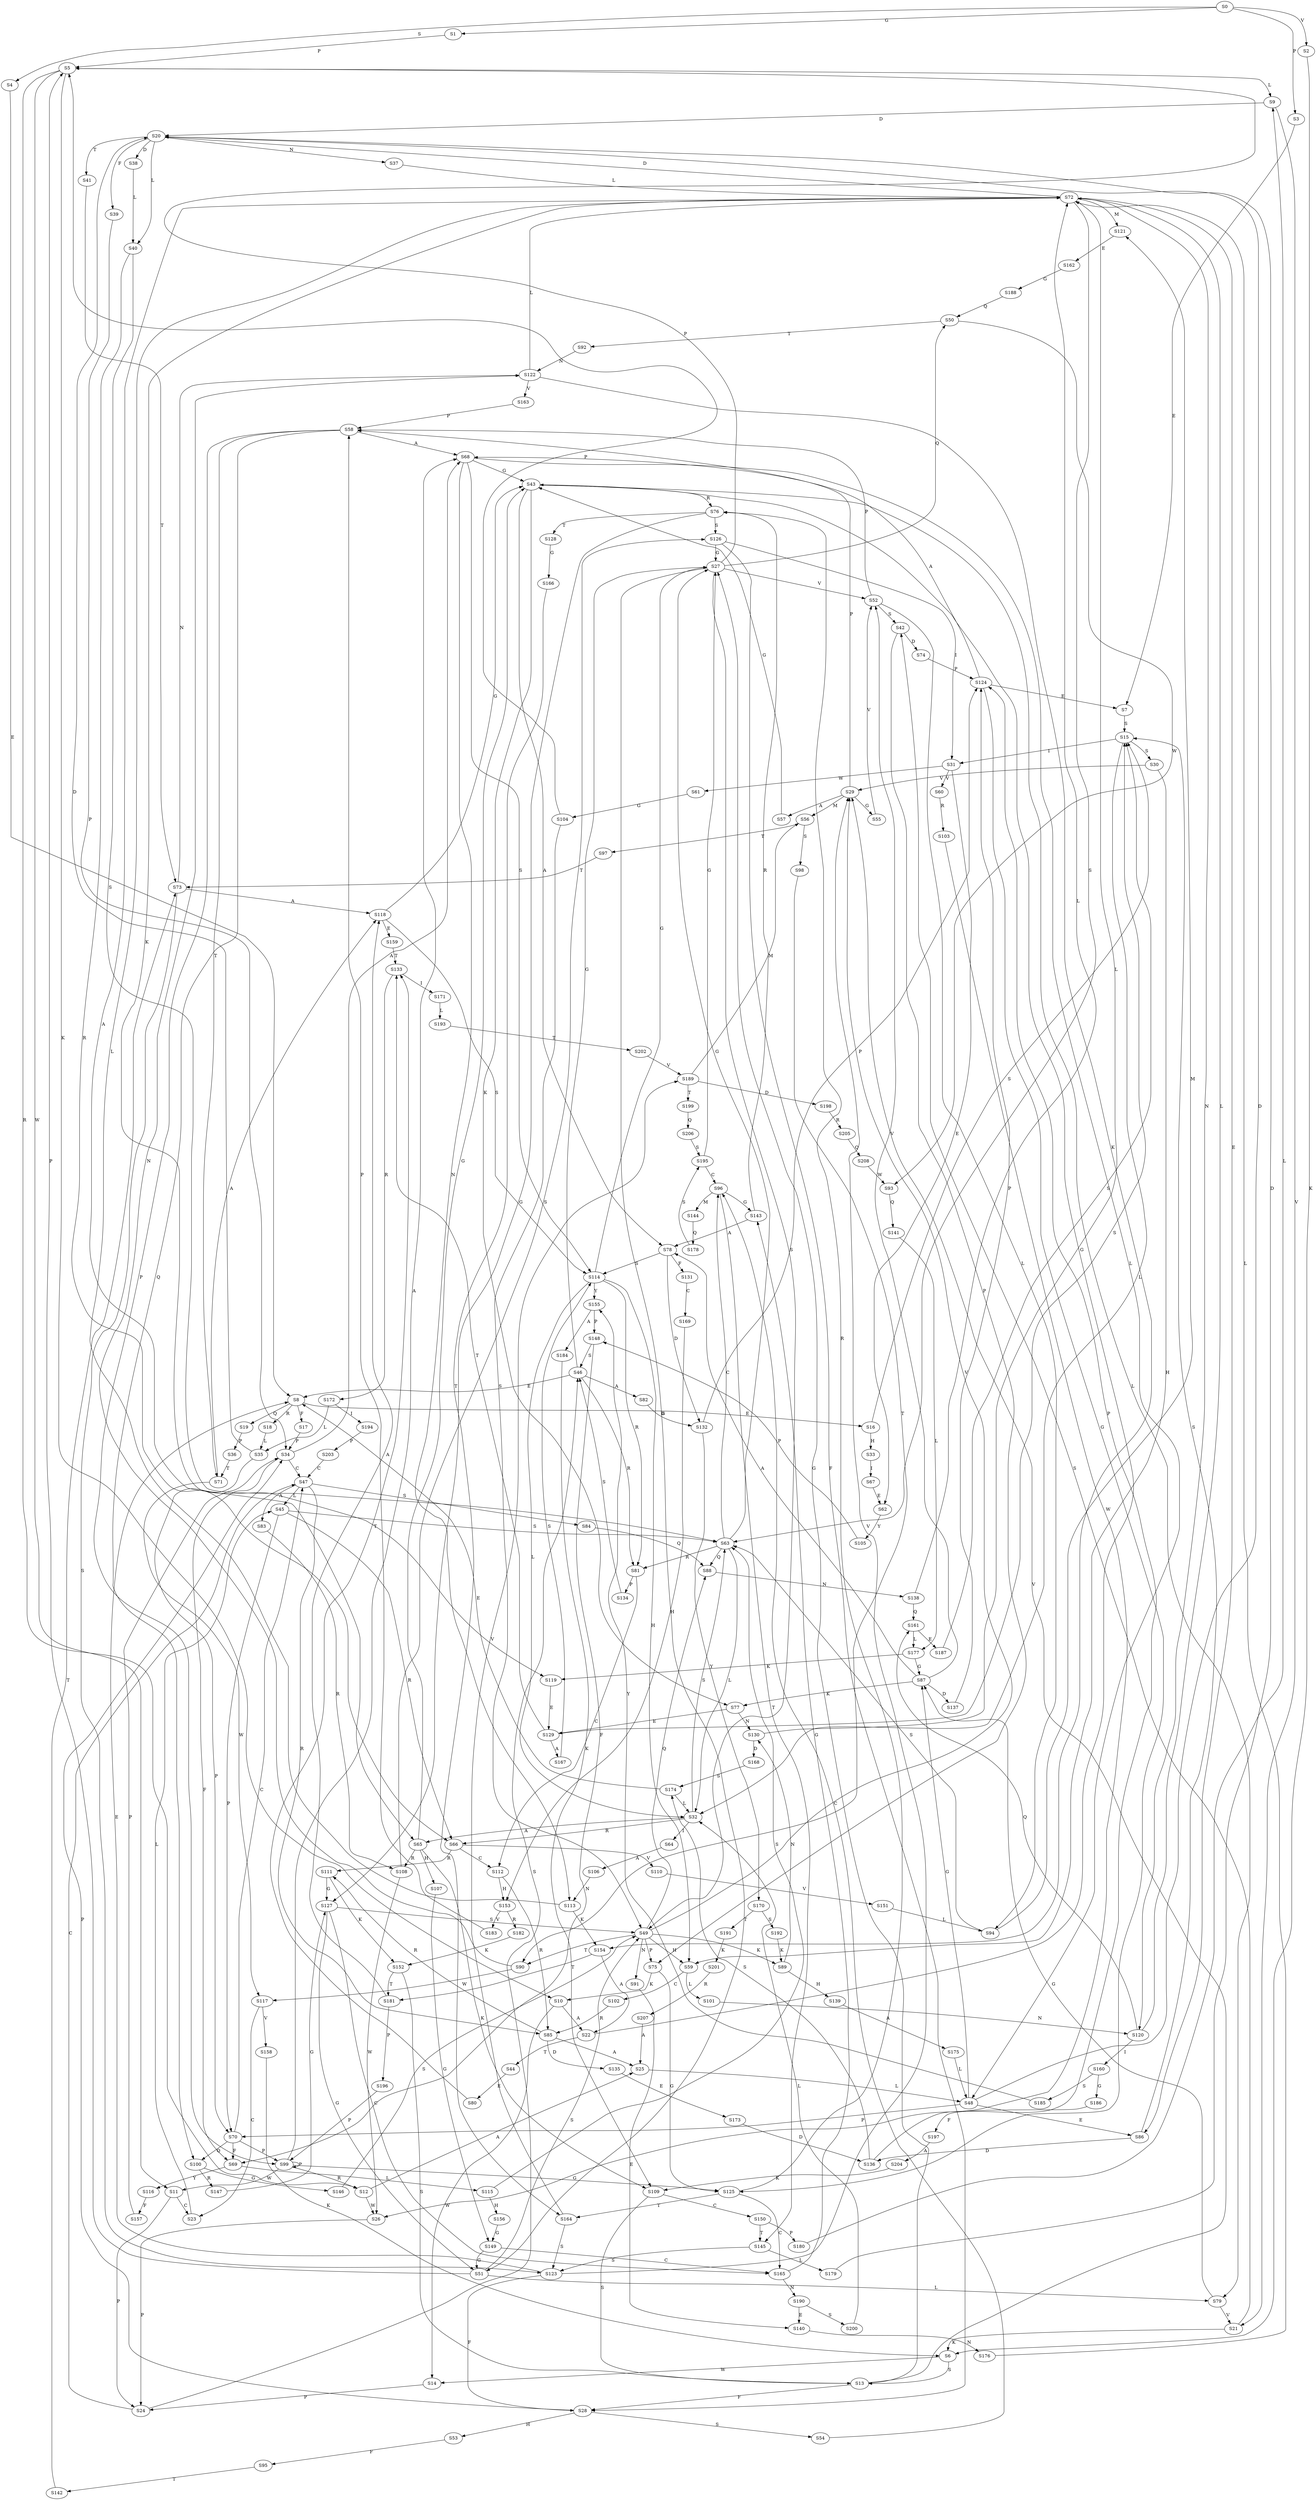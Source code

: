 strict digraph  {
	S0 -> S1 [ label = G ];
	S0 -> S2 [ label = V ];
	S0 -> S3 [ label = P ];
	S0 -> S4 [ label = S ];
	S1 -> S5 [ label = P ];
	S2 -> S6 [ label = K ];
	S3 -> S7 [ label = E ];
	S4 -> S8 [ label = E ];
	S5 -> S9 [ label = L ];
	S5 -> S10 [ label = K ];
	S5 -> S11 [ label = W ];
	S5 -> S12 [ label = R ];
	S6 -> S13 [ label = S ];
	S6 -> S14 [ label = W ];
	S7 -> S15 [ label = S ];
	S8 -> S16 [ label = E ];
	S8 -> S17 [ label = F ];
	S8 -> S18 [ label = R ];
	S8 -> S19 [ label = Q ];
	S9 -> S20 [ label = D ];
	S9 -> S21 [ label = V ];
	S10 -> S14 [ label = W ];
	S10 -> S22 [ label = A ];
	S11 -> S23 [ label = C ];
	S11 -> S24 [ label = P ];
	S12 -> S25 [ label = A ];
	S12 -> S26 [ label = W ];
	S13 -> S27 [ label = G ];
	S13 -> S28 [ label = F ];
	S13 -> S29 [ label = V ];
	S14 -> S24 [ label = P ];
	S15 -> S30 [ label = S ];
	S15 -> S31 [ label = I ];
	S15 -> S32 [ label = L ];
	S16 -> S33 [ label = H ];
	S16 -> S15 [ label = S ];
	S17 -> S34 [ label = P ];
	S18 -> S35 [ label = L ];
	S19 -> S36 [ label = P ];
	S20 -> S37 [ label = N ];
	S20 -> S38 [ label = D ];
	S20 -> S39 [ label = F ];
	S20 -> S40 [ label = L ];
	S20 -> S41 [ label = T ];
	S21 -> S42 [ label = S ];
	S21 -> S6 [ label = K ];
	S22 -> S43 [ label = G ];
	S22 -> S44 [ label = T ];
	S23 -> S45 [ label = L ];
	S24 -> S46 [ label = S ];
	S24 -> S47 [ label = C ];
	S25 -> S48 [ label = L ];
	S26 -> S24 [ label = P ];
	S27 -> S49 [ label = S ];
	S27 -> S5 [ label = P ];
	S27 -> S50 [ label = Q ];
	S27 -> S51 [ label = G ];
	S27 -> S52 [ label = V ];
	S28 -> S34 [ label = P ];
	S28 -> S53 [ label = H ];
	S28 -> S54 [ label = S ];
	S29 -> S55 [ label = G ];
	S29 -> S56 [ label = M ];
	S29 -> S57 [ label = A ];
	S29 -> S58 [ label = P ];
	S30 -> S59 [ label = H ];
	S30 -> S29 [ label = V ];
	S31 -> S60 [ label = V ];
	S31 -> S61 [ label = W ];
	S31 -> S62 [ label = E ];
	S32 -> S63 [ label = S ];
	S32 -> S64 [ label = I ];
	S32 -> S65 [ label = A ];
	S32 -> S66 [ label = R ];
	S33 -> S67 [ label = I ];
	S34 -> S68 [ label = A ];
	S34 -> S47 [ label = C ];
	S34 -> S69 [ label = F ];
	S35 -> S70 [ label = P ];
	S35 -> S20 [ label = D ];
	S36 -> S71 [ label = T ];
	S37 -> S72 [ label = L ];
	S38 -> S40 [ label = L ];
	S39 -> S34 [ label = P ];
	S40 -> S63 [ label = S ];
	S40 -> S66 [ label = R ];
	S41 -> S73 [ label = T ];
	S42 -> S74 [ label = D ];
	S42 -> S75 [ label = P ];
	S43 -> S76 [ label = R ];
	S43 -> S77 [ label = K ];
	S43 -> S78 [ label = A ];
	S43 -> S79 [ label = L ];
	S44 -> S80 [ label = E ];
	S45 -> S70 [ label = P ];
	S45 -> S63 [ label = S ];
	S45 -> S66 [ label = R ];
	S46 -> S8 [ label = E ];
	S46 -> S81 [ label = R ];
	S46 -> S82 [ label = A ];
	S46 -> S27 [ label = G ];
	S47 -> S83 [ label = A ];
	S47 -> S45 [ label = L ];
	S47 -> S84 [ label = S ];
	S47 -> S85 [ label = R ];
	S48 -> S70 [ label = P ];
	S48 -> S86 [ label = E ];
	S48 -> S20 [ label = D ];
	S48 -> S87 [ label = G ];
	S49 -> S88 [ label = Q ];
	S49 -> S89 [ label = K ];
	S49 -> S90 [ label = T ];
	S49 -> S75 [ label = P ];
	S49 -> S29 [ label = V ];
	S49 -> S91 [ label = N ];
	S49 -> S59 [ label = H ];
	S50 -> S92 [ label = T ];
	S50 -> S93 [ label = W ];
	S51 -> S49 [ label = S ];
	S51 -> S5 [ label = P ];
	S51 -> S79 [ label = L ];
	S52 -> S42 [ label = S ];
	S52 -> S94 [ label = L ];
	S52 -> S58 [ label = P ];
	S53 -> S95 [ label = F ];
	S54 -> S96 [ label = C ];
	S55 -> S52 [ label = V ];
	S56 -> S97 [ label = T ];
	S56 -> S98 [ label = S ];
	S57 -> S43 [ label = G ];
	S58 -> S68 [ label = A ];
	S58 -> S99 [ label = P ];
	S58 -> S100 [ label = Q ];
	S58 -> S71 [ label = T ];
	S59 -> S101 [ label = L ];
	S59 -> S102 [ label = C ];
	S60 -> S103 [ label = R ];
	S61 -> S104 [ label = G ];
	S62 -> S105 [ label = Y ];
	S63 -> S88 [ label = Q ];
	S63 -> S27 [ label = G ];
	S63 -> S81 [ label = R ];
	S63 -> S32 [ label = L ];
	S63 -> S96 [ label = C ];
	S64 -> S106 [ label = A ];
	S65 -> S107 [ label = H ];
	S65 -> S108 [ label = R ];
	S65 -> S109 [ label = K ];
	S65 -> S43 [ label = G ];
	S66 -> S110 [ label = V ];
	S66 -> S111 [ label = R ];
	S66 -> S112 [ label = C ];
	S67 -> S62 [ label = E ];
	S68 -> S113 [ label = N ];
	S68 -> S43 [ label = G ];
	S68 -> S48 [ label = L ];
	S68 -> S114 [ label = S ];
	S69 -> S115 [ label = L ];
	S69 -> S116 [ label = Y ];
	S70 -> S69 [ label = F ];
	S70 -> S99 [ label = P ];
	S70 -> S47 [ label = C ];
	S70 -> S100 [ label = Q ];
	S71 -> S117 [ label = W ];
	S71 -> S118 [ label = A ];
	S72 -> S63 [ label = S ];
	S72 -> S119 [ label = K ];
	S72 -> S86 [ label = E ];
	S72 -> S120 [ label = N ];
	S72 -> S20 [ label = D ];
	S72 -> S65 [ label = A ];
	S72 -> S121 [ label = M ];
	S73 -> S118 [ label = A ];
	S73 -> S122 [ label = N ];
	S73 -> S123 [ label = S ];
	S74 -> S124 [ label = P ];
	S75 -> S125 [ label = G ];
	S75 -> S10 [ label = K ];
	S76 -> S126 [ label = S ];
	S76 -> S127 [ label = G ];
	S76 -> S128 [ label = T ];
	S77 -> S129 [ label = E ];
	S77 -> S130 [ label = N ];
	S78 -> S131 [ label = F ];
	S78 -> S114 [ label = S ];
	S78 -> S132 [ label = D ];
	S79 -> S21 [ label = V ];
	S79 -> S87 [ label = G ];
	S80 -> S133 [ label = T ];
	S81 -> S112 [ label = C ];
	S81 -> S134 [ label = P ];
	S82 -> S132 [ label = D ];
	S83 -> S108 [ label = R ];
	S84 -> S88 [ label = Q ];
	S85 -> S25 [ label = A ];
	S85 -> S135 [ label = D ];
	S85 -> S111 [ label = R ];
	S86 -> S15 [ label = S ];
	S86 -> S136 [ label = D ];
	S87 -> S52 [ label = V ];
	S87 -> S77 [ label = K ];
	S87 -> S78 [ label = A ];
	S87 -> S137 [ label = D ];
	S88 -> S138 [ label = N ];
	S89 -> S130 [ label = N ];
	S89 -> S139 [ label = H ];
	S90 -> S117 [ label = W ];
	S90 -> S122 [ label = N ];
	S91 -> S140 [ label = E ];
	S92 -> S122 [ label = N ];
	S93 -> S141 [ label = Q ];
	S94 -> S63 [ label = S ];
	S94 -> S121 [ label = M ];
	S95 -> S142 [ label = T ];
	S96 -> S143 [ label = G ];
	S96 -> S144 [ label = M ];
	S96 -> S145 [ label = T ];
	S97 -> S73 [ label = T ];
	S98 -> S90 [ label = T ];
	S99 -> S125 [ label = G ];
	S99 -> S68 [ label = A ];
	S99 -> S12 [ label = R ];
	S99 -> S11 [ label = W ];
	S99 -> S99 [ label = P ];
	S100 -> S146 [ label = G ];
	S100 -> S147 [ label = R ];
	S101 -> S120 [ label = N ];
	S102 -> S85 [ label = R ];
	S103 -> S26 [ label = W ];
	S104 -> S5 [ label = P ];
	S104 -> S49 [ label = S ];
	S105 -> S148 [ label = P ];
	S106 -> S113 [ label = N ];
	S107 -> S149 [ label = G ];
	S108 -> S126 [ label = S ];
	S108 -> S26 [ label = W ];
	S109 -> S150 [ label = C ];
	S109 -> S13 [ label = S ];
	S110 -> S151 [ label = V ];
	S111 -> S127 [ label = G ];
	S111 -> S152 [ label = K ];
	S112 -> S153 [ label = H ];
	S112 -> S85 [ label = R ];
	S113 -> S154 [ label = K ];
	S113 -> S72 [ label = L ];
	S114 -> S155 [ label = Y ];
	S114 -> S32 [ label = L ];
	S114 -> S59 [ label = H ];
	S114 -> S81 [ label = R ];
	S114 -> S27 [ label = G ];
	S115 -> S63 [ label = S ];
	S115 -> S156 [ label = H ];
	S116 -> S157 [ label = F ];
	S117 -> S23 [ label = C ];
	S117 -> S158 [ label = V ];
	S118 -> S159 [ label = E ];
	S118 -> S43 [ label = G ];
	S118 -> S114 [ label = S ];
	S119 -> S129 [ label = E ];
	S120 -> S160 [ label = I ];
	S120 -> S72 [ label = L ];
	S120 -> S161 [ label = Q ];
	S121 -> S162 [ label = E ];
	S122 -> S163 [ label = V ];
	S122 -> S154 [ label = K ];
	S122 -> S72 [ label = L ];
	S123 -> S28 [ label = F ];
	S123 -> S29 [ label = V ];
	S123 -> S8 [ label = E ];
	S124 -> S68 [ label = A ];
	S124 -> S7 [ label = E ];
	S124 -> S125 [ label = G ];
	S125 -> S164 [ label = T ];
	S125 -> S165 [ label = C ];
	S125 -> S76 [ label = R ];
	S126 -> S31 [ label = I ];
	S126 -> S28 [ label = F ];
	S126 -> S27 [ label = G ];
	S127 -> S49 [ label = S ];
	S127 -> S165 [ label = C ];
	S127 -> S51 [ label = G ];
	S128 -> S166 [ label = G ];
	S129 -> S133 [ label = T ];
	S129 -> S15 [ label = S ];
	S129 -> S167 [ label = A ];
	S130 -> S72 [ label = L ];
	S130 -> S168 [ label = D ];
	S131 -> S169 [ label = C ];
	S132 -> S170 [ label = Y ];
	S132 -> S124 [ label = P ];
	S133 -> S171 [ label = I ];
	S133 -> S172 [ label = R ];
	S134 -> S46 [ label = S ];
	S135 -> S173 [ label = E ];
	S136 -> S124 [ label = P ];
	S136 -> S174 [ label = S ];
	S137 -> S124 [ label = P ];
	S138 -> S161 [ label = Q ];
	S138 -> S72 [ label = L ];
	S139 -> S175 [ label = A ];
	S140 -> S176 [ label = N ];
	S141 -> S177 [ label = L ];
	S142 -> S73 [ label = T ];
	S143 -> S78 [ label = A ];
	S143 -> S76 [ label = R ];
	S144 -> S178 [ label = Q ];
	S145 -> S179 [ label = L ];
	S145 -> S123 [ label = S ];
	S146 -> S49 [ label = S ];
	S147 -> S127 [ label = G ];
	S148 -> S69 [ label = F ];
	S148 -> S46 [ label = S ];
	S149 -> S51 [ label = G ];
	S149 -> S165 [ label = C ];
	S150 -> S180 [ label = P ];
	S150 -> S145 [ label = T ];
	S151 -> S94 [ label = L ];
	S152 -> S181 [ label = T ];
	S152 -> S13 [ label = S ];
	S153 -> S182 [ label = R ];
	S153 -> S183 [ label = V ];
	S154 -> S181 [ label = T ];
	S154 -> S22 [ label = A ];
	S155 -> S184 [ label = A ];
	S155 -> S148 [ label = P ];
	S156 -> S149 [ label = G ];
	S157 -> S34 [ label = P ];
	S158 -> S6 [ label = K ];
	S159 -> S133 [ label = T ];
	S160 -> S185 [ label = S ];
	S160 -> S186 [ label = G ];
	S161 -> S177 [ label = L ];
	S161 -> S187 [ label = E ];
	S162 -> S188 [ label = G ];
	S163 -> S58 [ label = P ];
	S164 -> S189 [ label = V ];
	S164 -> S123 [ label = S ];
	S165 -> S190 [ label = N ];
	S165 -> S143 [ label = G ];
	S166 -> S164 [ label = T ];
	S167 -> S114 [ label = S ];
	S168 -> S174 [ label = S ];
	S169 -> S153 [ label = H ];
	S170 -> S191 [ label = T ];
	S170 -> S192 [ label = S ];
	S171 -> S193 [ label = L ];
	S172 -> S194 [ label = I ];
	S172 -> S35 [ label = L ];
	S173 -> S136 [ label = D ];
	S174 -> S32 [ label = L ];
	S174 -> S8 [ label = E ];
	S175 -> S48 [ label = L ];
	S176 -> S72 [ label = L ];
	S177 -> S119 [ label = K ];
	S177 -> S87 [ label = G ];
	S178 -> S195 [ label = S ];
	S179 -> S20 [ label = D ];
	S180 -> S9 [ label = L ];
	S181 -> S118 [ label = A ];
	S181 -> S196 [ label = P ];
	S182 -> S152 [ label = K ];
	S183 -> S58 [ label = P ];
	S184 -> S109 [ label = K ];
	S185 -> S155 [ label = Y ];
	S186 -> S197 [ label = F ];
	S187 -> S15 [ label = S ];
	S188 -> S50 [ label = Q ];
	S189 -> S56 [ label = M ];
	S189 -> S198 [ label = D ];
	S189 -> S199 [ label = T ];
	S190 -> S140 [ label = E ];
	S190 -> S200 [ label = S ];
	S191 -> S201 [ label = K ];
	S192 -> S89 [ label = K ];
	S193 -> S202 [ label = T ];
	S194 -> S203 [ label = P ];
	S195 -> S96 [ label = C ];
	S195 -> S27 [ label = G ];
	S196 -> S99 [ label = P ];
	S197 -> S204 [ label = A ];
	S198 -> S205 [ label = R ];
	S199 -> S206 [ label = Q ];
	S200 -> S32 [ label = L ];
	S201 -> S207 [ label = R ];
	S202 -> S189 [ label = V ];
	S203 -> S47 [ label = C ];
	S204 -> S109 [ label = K ];
	S205 -> S208 [ label = Q ];
	S206 -> S195 [ label = S ];
	S207 -> S25 [ label = A ];
	S208 -> S93 [ label = W ];
}
